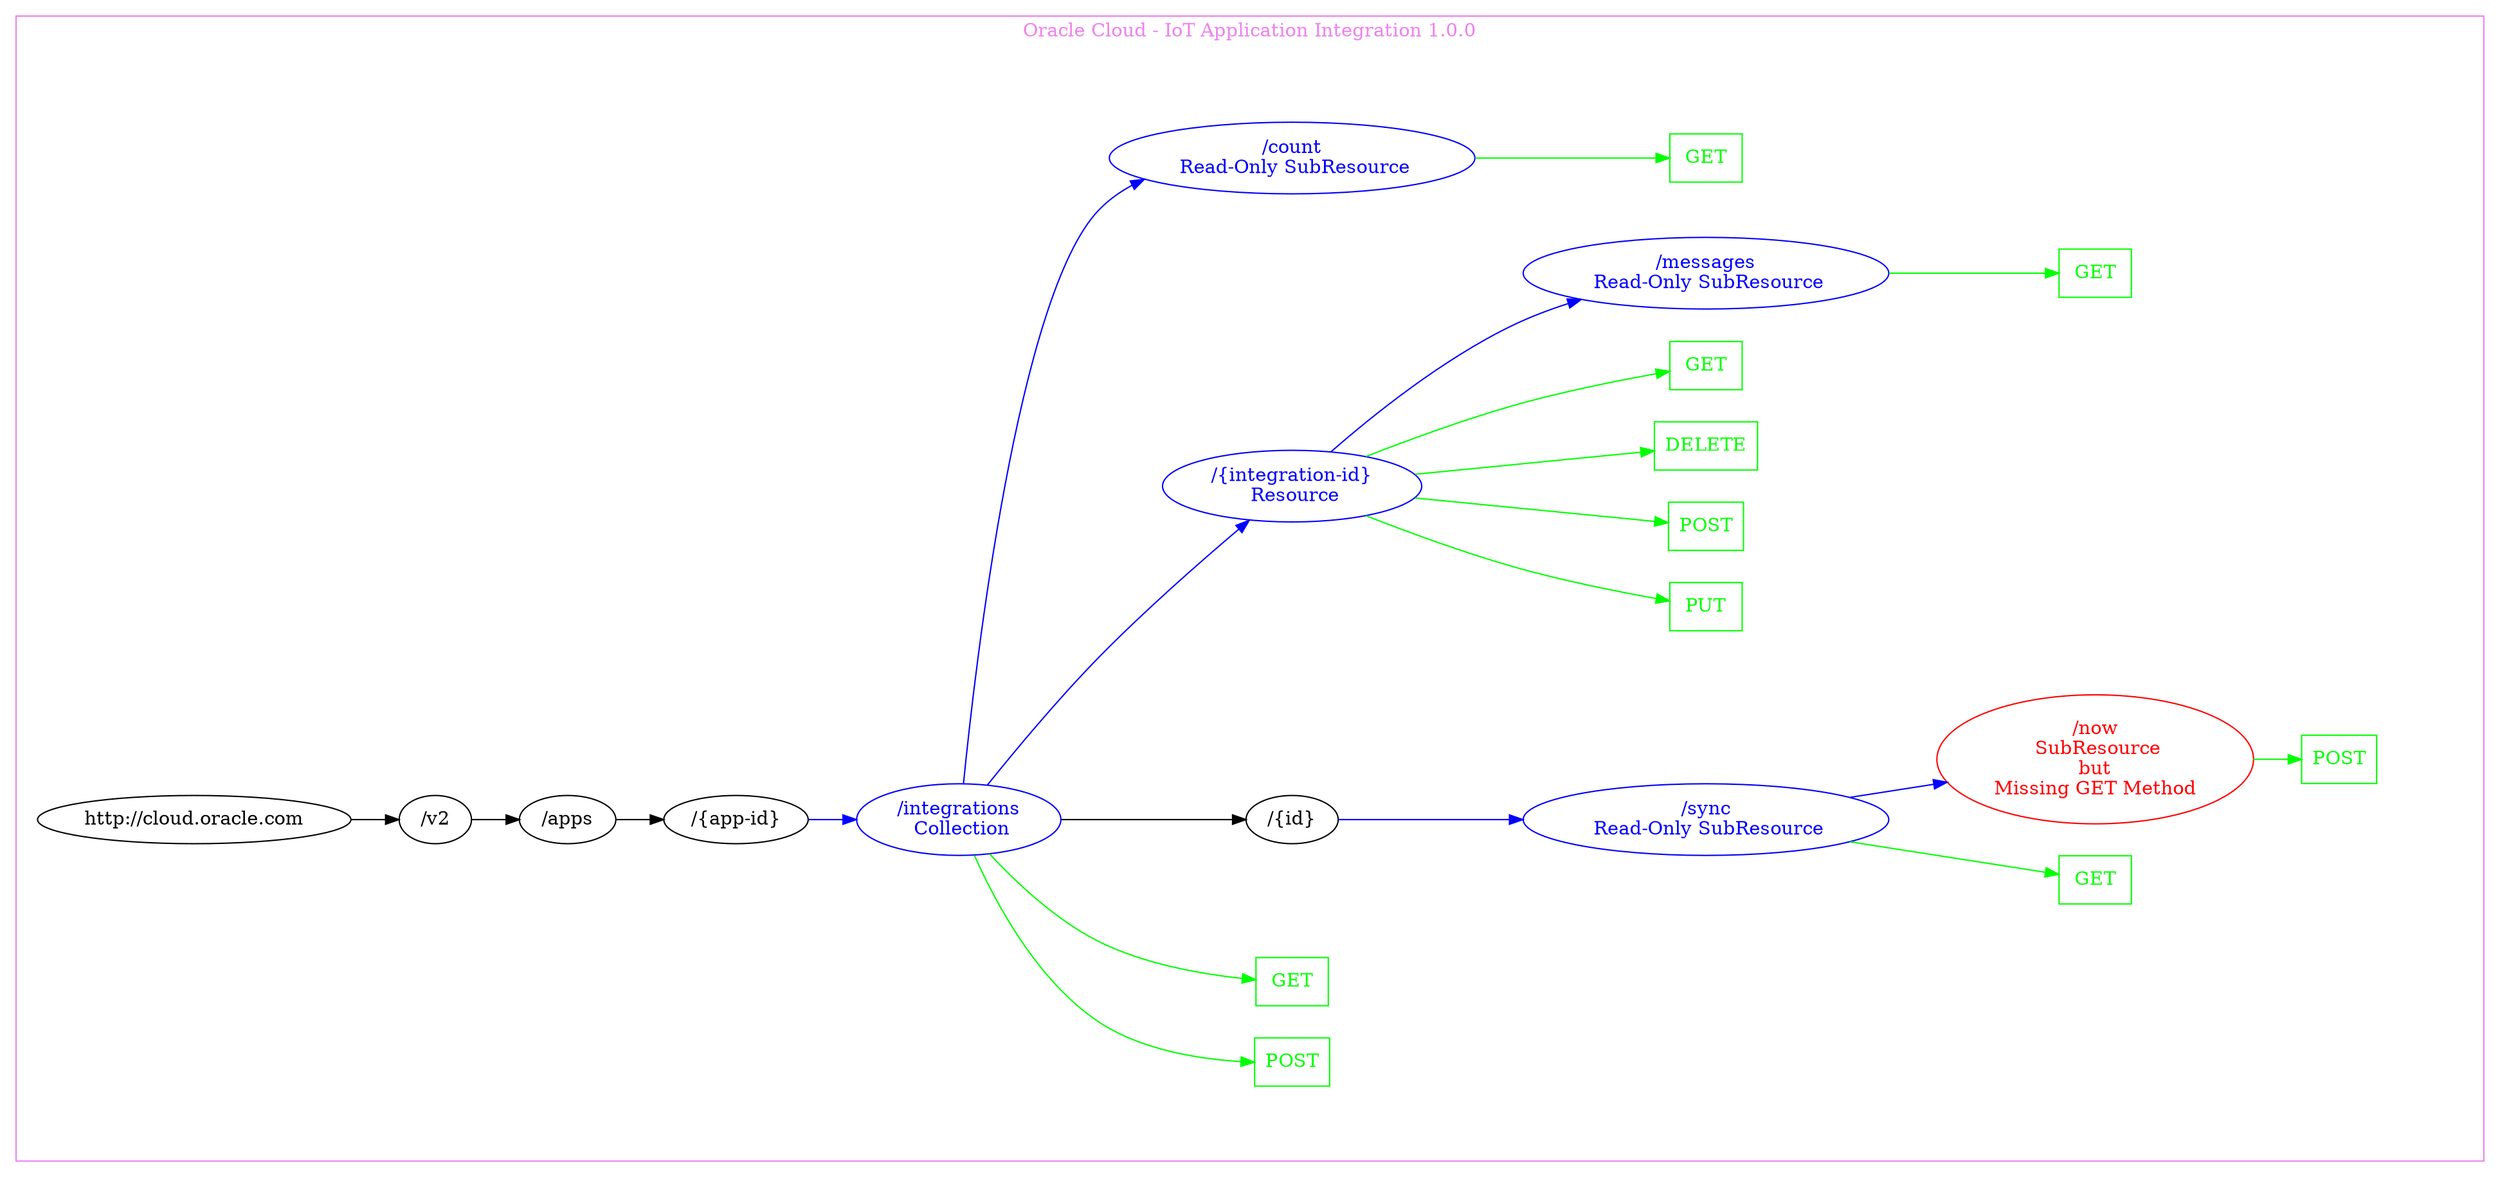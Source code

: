 digraph Cloud_Computing_REST_API {
rankdir="LR";
subgraph cluster_0 {
label="Oracle Cloud - IoT Application Integration 1.0.0"
color=violet
fontcolor=violet
subgraph cluster_1 {
label=""
color=white
fontcolor=white
node1 [label="http://cloud.oracle.com", shape="ellipse", color="black", fontcolor="black"]
node1 -> node2 [color="black", fontcolor="black"]
subgraph cluster_2 {
label=""
color=white
fontcolor=white
node2 [label="/v2", shape="ellipse", color="black", fontcolor="black"]
node2 -> node3 [color="black", fontcolor="black"]
subgraph cluster_3 {
label=""
color=white
fontcolor=white
node3 [label="/apps", shape="ellipse", color="black", fontcolor="black"]
node3 -> node4 [color="black", fontcolor="black"]
subgraph cluster_4 {
label=""
color=white
fontcolor=white
node4 [label="/{app-id}", shape="ellipse", color="black", fontcolor="black"]
node4 -> node5 [color="blue", fontcolor="blue"]
subgraph cluster_5 {
label=""
color=white
fontcolor=white
node5 [label="/integrations\n Collection", shape="ellipse", color="blue", fontcolor="blue"]
node5 -> node6 [color="green", fontcolor="green"]
subgraph cluster_6 {
label=""
color=white
fontcolor=white
node6 [label="POST", shape="box", color="green", fontcolor="green"]
}
node5 -> node7 [color="green", fontcolor="green"]
subgraph cluster_7 {
label=""
color=white
fontcolor=white
node7 [label="GET", shape="box", color="green", fontcolor="green"]
}
node5 -> node8 [color="black", fontcolor="black"]
subgraph cluster_8 {
label=""
color=white
fontcolor=white
node8 [label="/{id}", shape="ellipse", color="black", fontcolor="black"]
node8 -> node9 [color="blue", fontcolor="blue"]
subgraph cluster_9 {
label=""
color=white
fontcolor=white
node9 [label="/sync\n Read-Only SubResource", shape="ellipse", color="blue", fontcolor="blue"]
node9 -> node10 [color="green", fontcolor="green"]
subgraph cluster_10 {
label=""
color=white
fontcolor=white
node10 [label="GET", shape="box", color="green", fontcolor="green"]
}
node9 -> node11 [color="blue", fontcolor="blue"]
subgraph cluster_11 {
label=""
color=white
fontcolor=white
node11 [label="/now\n SubResource\nbut\nMissing GET Method", shape="ellipse", color="red", fontcolor="red"]
node11 -> node12 [color="green", fontcolor="green"]
subgraph cluster_12 {
label=""
color=white
fontcolor=white
node12 [label="POST", shape="box", color="green", fontcolor="green"]
}
}
}
}
node5 -> node13 [color="blue", fontcolor="blue"]
subgraph cluster_13 {
label=""
color=white
fontcolor=white
node13 [label="/{integration-id}\n Resource", shape="ellipse", color="blue", fontcolor="blue"]
node13 -> node14 [color="green", fontcolor="green"]
subgraph cluster_14 {
label=""
color=white
fontcolor=white
node14 [label="PUT", shape="box", color="green", fontcolor="green"]
}
node13 -> node15 [color="green", fontcolor="green"]
subgraph cluster_15 {
label=""
color=white
fontcolor=white
node15 [label="POST", shape="box", color="green", fontcolor="green"]
}
node13 -> node16 [color="green", fontcolor="green"]
subgraph cluster_16 {
label=""
color=white
fontcolor=white
node16 [label="DELETE", shape="box", color="green", fontcolor="green"]
}
node13 -> node17 [color="green", fontcolor="green"]
subgraph cluster_17 {
label=""
color=white
fontcolor=white
node17 [label="GET", shape="box", color="green", fontcolor="green"]
}
node13 -> node18 [color="blue", fontcolor="blue"]
subgraph cluster_18 {
label=""
color=white
fontcolor=white
node18 [label="/messages\n Read-Only SubResource", shape="ellipse", color="blue", fontcolor="blue"]
node18 -> node19 [color="green", fontcolor="green"]
subgraph cluster_19 {
label=""
color=white
fontcolor=white
node19 [label="GET", shape="box", color="green", fontcolor="green"]
}
}
}
node5 -> node20 [color="blue", fontcolor="blue"]
subgraph cluster_20 {
label=""
color=white
fontcolor=white
node20 [label="/count\n Read-Only SubResource", shape="ellipse", color="blue", fontcolor="blue"]
node20 -> node21 [color="green", fontcolor="green"]
subgraph cluster_21 {
label=""
color=white
fontcolor=white
node21 [label="GET", shape="box", color="green", fontcolor="green"]
}
}
}
}
}
}
}
}
}
